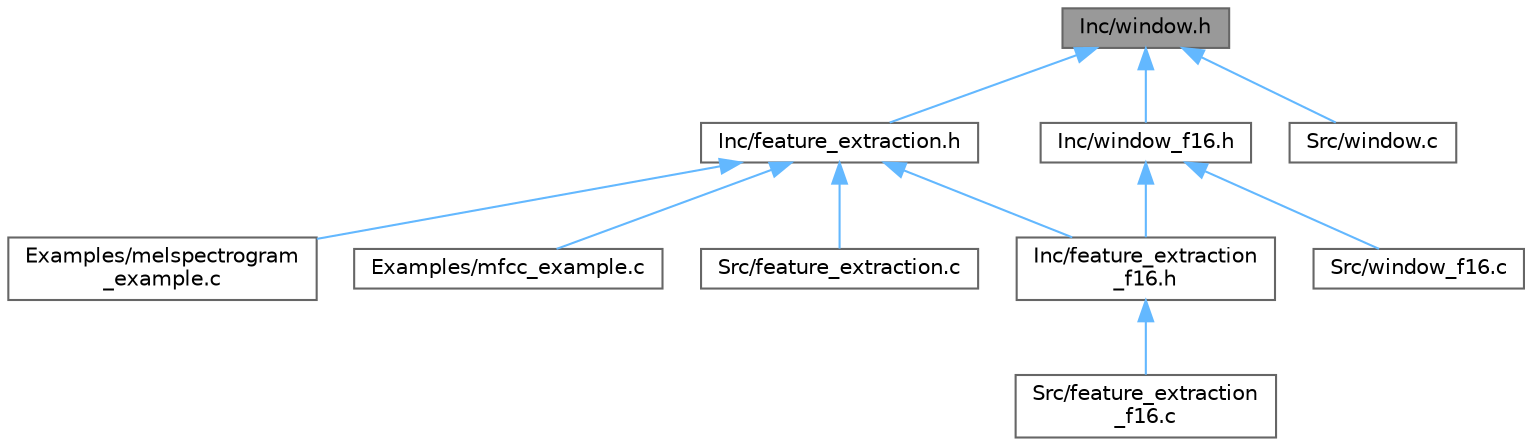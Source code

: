 digraph "Inc/window.h"
{
 // LATEX_PDF_SIZE
  bgcolor="transparent";
  edge [fontname=Helvetica,fontsize=10,labelfontname=Helvetica,labelfontsize=10];
  node [fontname=Helvetica,fontsize=10,shape=box,height=0.2,width=0.4];
  Node1 [id="Node000001",label="Inc/window.h",height=0.2,width=0.4,color="gray40", fillcolor="grey60", style="filled", fontcolor="black",tooltip="Header for window.c module."];
  Node1 -> Node2 [id="edge1_Node000001_Node000002",dir="back",color="steelblue1",style="solid",tooltip=" "];
  Node2 [id="Node000002",label="Inc/feature_extraction.h",height=0.2,width=0.4,color="grey40", fillcolor="white", style="filled",URL="$feature__extraction_8h.html",tooltip="Header for feature_extraction.c module."];
  Node2 -> Node3 [id="edge2_Node000002_Node000003",dir="back",color="steelblue1",style="solid",tooltip=" "];
  Node3 [id="Node000003",label="Examples/melspectrogram\l_example.c",height=0.2,width=0.4,color="grey40", fillcolor="white", style="filled",URL="$melspectrogram__example_8c.html",tooltip="Melspectrogram computation example."];
  Node2 -> Node4 [id="edge3_Node000002_Node000004",dir="back",color="steelblue1",style="solid",tooltip=" "];
  Node4 [id="Node000004",label="Examples/mfcc_example.c",height=0.2,width=0.4,color="grey40", fillcolor="white", style="filled",URL="$mfcc__example_8c.html",tooltip="MFCC computation example."];
  Node2 -> Node5 [id="edge4_Node000002_Node000005",dir="back",color="steelblue1",style="solid",tooltip=" "];
  Node5 [id="Node000005",label="Inc/feature_extraction\l_f16.h",height=0.2,width=0.4,color="grey40", fillcolor="white", style="filled",URL="$feature__extraction__f16_8h.html",tooltip="Header for feature_extraction_f16.c module."];
  Node5 -> Node6 [id="edge5_Node000005_Node000006",dir="back",color="steelblue1",style="solid",tooltip=" "];
  Node6 [id="Node000006",label="Src/feature_extraction\l_f16.c",height=0.2,width=0.4,color="grey40", fillcolor="white", style="filled",URL="$feature__extraction__f16_8c.html",tooltip="Spectral feature extraction functions."];
  Node2 -> Node7 [id="edge6_Node000002_Node000007",dir="back",color="steelblue1",style="solid",tooltip=" "];
  Node7 [id="Node000007",label="Src/feature_extraction.c",height=0.2,width=0.4,color="grey40", fillcolor="white", style="filled",URL="$feature__extraction_8c.html",tooltip="Spectral feature extraction functions."];
  Node1 -> Node8 [id="edge7_Node000001_Node000008",dir="back",color="steelblue1",style="solid",tooltip=" "];
  Node8 [id="Node000008",label="Inc/window_f16.h",height=0.2,width=0.4,color="grey40", fillcolor="white", style="filled",URL="$window__f16_8h.html",tooltip="Header for window_f16.c module."];
  Node8 -> Node5 [id="edge8_Node000008_Node000005",dir="back",color="steelblue1",style="solid",tooltip=" "];
  Node8 -> Node9 [id="edge9_Node000008_Node000009",dir="back",color="steelblue1",style="solid",tooltip=" "];
  Node9 [id="Node000009",label="Src/window_f16.c",height=0.2,width=0.4,color="grey40", fillcolor="white", style="filled",URL="$window__f16_8c.html",tooltip="Window functions generation."];
  Node1 -> Node10 [id="edge10_Node000001_Node000010",dir="back",color="steelblue1",style="solid",tooltip=" "];
  Node10 [id="Node000010",label="Src/window.c",height=0.2,width=0.4,color="grey40", fillcolor="white", style="filled",URL="$window_8c.html",tooltip="Window functions generation."];
}
